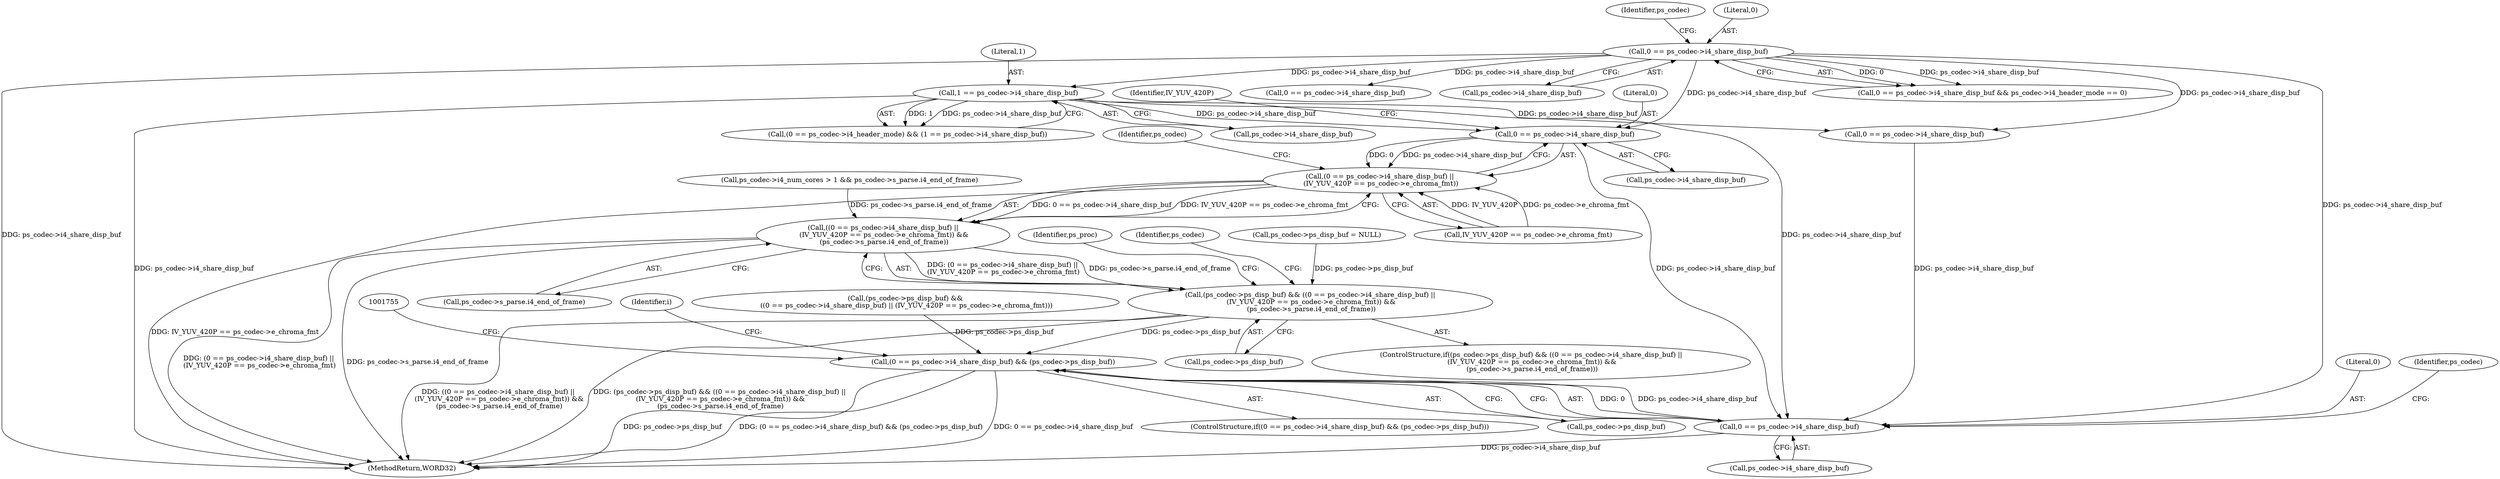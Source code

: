digraph "0_Android_87fb7909c49e6a4510ba86ace1ffc83459c7e1b9@pointer" {
"1001567" [label="(Call,0 == ps_codec->i4_share_disp_buf)"];
"1000354" [label="(Call,0 == ps_codec->i4_share_disp_buf)"];
"1000706" [label="(Call,1 == ps_codec->i4_share_disp_buf)"];
"1001566" [label="(Call,(0 == ps_codec->i4_share_disp_buf) ||\n (IV_YUV_420P == ps_codec->e_chroma_fmt))"];
"1001565" [label="(Call,((0 == ps_codec->i4_share_disp_buf) ||\n (IV_YUV_420P == ps_codec->e_chroma_fmt)) &&\n (ps_codec->s_parse.i4_end_of_frame))"];
"1001561" [label="(Call,(ps_codec->ps_disp_buf) && ((0 == ps_codec->i4_share_disp_buf) ||\n (IV_YUV_420P == ps_codec->e_chroma_fmt)) &&\n (ps_codec->s_parse.i4_end_of_frame))"];
"1001744" [label="(Call,(0 == ps_codec->i4_share_disp_buf) && (ps_codec->ps_disp_buf))"];
"1001745" [label="(Call,0 == ps_codec->i4_share_disp_buf)"];
"1000708" [label="(Call,ps_codec->i4_share_disp_buf)"];
"1001765" [label="(Identifier,i)"];
"1000354" [label="(Call,0 == ps_codec->i4_share_disp_buf)"];
"1001573" [label="(Identifier,IV_YUV_420P)"];
"1000700" [label="(Call,(0 == ps_codec->i4_header_mode) && (1 == ps_codec->i4_share_disp_buf))"];
"1000514" [label="(Call,0 == ps_codec->i4_share_disp_buf)"];
"1001585" [label="(Identifier,ps_proc)"];
"1001562" [label="(Call,ps_codec->ps_disp_buf)"];
"1001569" [label="(Call,ps_codec->i4_share_disp_buf)"];
"1001568" [label="(Literal,0)"];
"1001565" [label="(Call,((0 == ps_codec->i4_share_disp_buf) ||\n (IV_YUV_420P == ps_codec->e_chroma_fmt)) &&\n (ps_codec->s_parse.i4_end_of_frame))"];
"1001743" [label="(ControlStructure,if((0 == ps_codec->i4_share_disp_buf) && (ps_codec->ps_disp_buf)))"];
"1000707" [label="(Literal,1)"];
"1001750" [label="(Call,ps_codec->ps_disp_buf)"];
"1000356" [label="(Call,ps_codec->i4_share_disp_buf)"];
"1001747" [label="(Call,ps_codec->i4_share_disp_buf)"];
"1001287" [label="(Call,0 == ps_codec->i4_share_disp_buf)"];
"1001746" [label="(Literal,0)"];
"1001572" [label="(Call,IV_YUV_420P == ps_codec->e_chroma_fmt)"];
"1000361" [label="(Identifier,ps_codec)"];
"1001560" [label="(ControlStructure,if((ps_codec->ps_disp_buf) && ((0 == ps_codec->i4_share_disp_buf) ||\n (IV_YUV_420P == ps_codec->e_chroma_fmt)) &&\n (ps_codec->s_parse.i4_end_of_frame)))"];
"1001282" [label="(Call,(ps_codec->ps_disp_buf) &&\n ((0 == ps_codec->i4_share_disp_buf) || (IV_YUV_420P == ps_codec->e_chroma_fmt)))"];
"1001256" [label="(Call,ps_codec->i4_num_cores > 1 && ps_codec->s_parse.i4_end_of_frame)"];
"1001566" [label="(Call,(0 == ps_codec->i4_share_disp_buf) ||\n (IV_YUV_420P == ps_codec->e_chroma_fmt))"];
"1001577" [label="(Call,ps_codec->s_parse.i4_end_of_frame)"];
"1001903" [label="(MethodReturn,WORD32)"];
"1001579" [label="(Identifier,ps_codec)"];
"1001744" [label="(Call,(0 == ps_codec->i4_share_disp_buf) && (ps_codec->ps_disp_buf))"];
"1000706" [label="(Call,1 == ps_codec->i4_share_disp_buf)"];
"1000355" [label="(Literal,0)"];
"1001680" [label="(Identifier,ps_codec)"];
"1001751" [label="(Identifier,ps_codec)"];
"1000353" [label="(Call,0 == ps_codec->i4_share_disp_buf && ps_codec->i4_header_mode == 0)"];
"1001561" [label="(Call,(ps_codec->ps_disp_buf) && ((0 == ps_codec->i4_share_disp_buf) ||\n (IV_YUV_420P == ps_codec->e_chroma_fmt)) &&\n (ps_codec->s_parse.i4_end_of_frame))"];
"1001567" [label="(Call,0 == ps_codec->i4_share_disp_buf)"];
"1001745" [label="(Call,0 == ps_codec->i4_share_disp_buf)"];
"1000780" [label="(Call,ps_codec->ps_disp_buf = NULL)"];
"1001567" -> "1001566"  [label="AST: "];
"1001567" -> "1001569"  [label="CFG: "];
"1001568" -> "1001567"  [label="AST: "];
"1001569" -> "1001567"  [label="AST: "];
"1001573" -> "1001567"  [label="CFG: "];
"1001566" -> "1001567"  [label="CFG: "];
"1001567" -> "1001566"  [label="DDG: 0"];
"1001567" -> "1001566"  [label="DDG: ps_codec->i4_share_disp_buf"];
"1000354" -> "1001567"  [label="DDG: ps_codec->i4_share_disp_buf"];
"1000706" -> "1001567"  [label="DDG: ps_codec->i4_share_disp_buf"];
"1001567" -> "1001745"  [label="DDG: ps_codec->i4_share_disp_buf"];
"1000354" -> "1000353"  [label="AST: "];
"1000354" -> "1000356"  [label="CFG: "];
"1000355" -> "1000354"  [label="AST: "];
"1000356" -> "1000354"  [label="AST: "];
"1000361" -> "1000354"  [label="CFG: "];
"1000353" -> "1000354"  [label="CFG: "];
"1000354" -> "1001903"  [label="DDG: ps_codec->i4_share_disp_buf"];
"1000354" -> "1000353"  [label="DDG: 0"];
"1000354" -> "1000353"  [label="DDG: ps_codec->i4_share_disp_buf"];
"1000354" -> "1000514"  [label="DDG: ps_codec->i4_share_disp_buf"];
"1000354" -> "1000706"  [label="DDG: ps_codec->i4_share_disp_buf"];
"1000354" -> "1001287"  [label="DDG: ps_codec->i4_share_disp_buf"];
"1000354" -> "1001745"  [label="DDG: ps_codec->i4_share_disp_buf"];
"1000706" -> "1000700"  [label="AST: "];
"1000706" -> "1000708"  [label="CFG: "];
"1000707" -> "1000706"  [label="AST: "];
"1000708" -> "1000706"  [label="AST: "];
"1000700" -> "1000706"  [label="CFG: "];
"1000706" -> "1001903"  [label="DDG: ps_codec->i4_share_disp_buf"];
"1000706" -> "1000700"  [label="DDG: 1"];
"1000706" -> "1000700"  [label="DDG: ps_codec->i4_share_disp_buf"];
"1000706" -> "1001287"  [label="DDG: ps_codec->i4_share_disp_buf"];
"1000706" -> "1001745"  [label="DDG: ps_codec->i4_share_disp_buf"];
"1001566" -> "1001565"  [label="AST: "];
"1001566" -> "1001572"  [label="CFG: "];
"1001572" -> "1001566"  [label="AST: "];
"1001579" -> "1001566"  [label="CFG: "];
"1001565" -> "1001566"  [label="CFG: "];
"1001566" -> "1001903"  [label="DDG: IV_YUV_420P == ps_codec->e_chroma_fmt"];
"1001566" -> "1001565"  [label="DDG: 0 == ps_codec->i4_share_disp_buf"];
"1001566" -> "1001565"  [label="DDG: IV_YUV_420P == ps_codec->e_chroma_fmt"];
"1001572" -> "1001566"  [label="DDG: IV_YUV_420P"];
"1001572" -> "1001566"  [label="DDG: ps_codec->e_chroma_fmt"];
"1001565" -> "1001561"  [label="AST: "];
"1001565" -> "1001577"  [label="CFG: "];
"1001577" -> "1001565"  [label="AST: "];
"1001561" -> "1001565"  [label="CFG: "];
"1001565" -> "1001903"  [label="DDG: (0 == ps_codec->i4_share_disp_buf) ||\n (IV_YUV_420P == ps_codec->e_chroma_fmt)"];
"1001565" -> "1001903"  [label="DDG: ps_codec->s_parse.i4_end_of_frame"];
"1001565" -> "1001561"  [label="DDG: (0 == ps_codec->i4_share_disp_buf) ||\n (IV_YUV_420P == ps_codec->e_chroma_fmt)"];
"1001565" -> "1001561"  [label="DDG: ps_codec->s_parse.i4_end_of_frame"];
"1001256" -> "1001565"  [label="DDG: ps_codec->s_parse.i4_end_of_frame"];
"1001561" -> "1001560"  [label="AST: "];
"1001561" -> "1001562"  [label="CFG: "];
"1001562" -> "1001561"  [label="AST: "];
"1001585" -> "1001561"  [label="CFG: "];
"1001680" -> "1001561"  [label="CFG: "];
"1001561" -> "1001903"  [label="DDG: ((0 == ps_codec->i4_share_disp_buf) ||\n (IV_YUV_420P == ps_codec->e_chroma_fmt)) &&\n (ps_codec->s_parse.i4_end_of_frame)"];
"1001561" -> "1001903"  [label="DDG: (ps_codec->ps_disp_buf) && ((0 == ps_codec->i4_share_disp_buf) ||\n (IV_YUV_420P == ps_codec->e_chroma_fmt)) &&\n (ps_codec->s_parse.i4_end_of_frame)"];
"1000780" -> "1001561"  [label="DDG: ps_codec->ps_disp_buf"];
"1001561" -> "1001744"  [label="DDG: ps_codec->ps_disp_buf"];
"1001744" -> "1001743"  [label="AST: "];
"1001744" -> "1001745"  [label="CFG: "];
"1001744" -> "1001750"  [label="CFG: "];
"1001745" -> "1001744"  [label="AST: "];
"1001750" -> "1001744"  [label="AST: "];
"1001755" -> "1001744"  [label="CFG: "];
"1001765" -> "1001744"  [label="CFG: "];
"1001744" -> "1001903"  [label="DDG: ps_codec->ps_disp_buf"];
"1001744" -> "1001903"  [label="DDG: (0 == ps_codec->i4_share_disp_buf) && (ps_codec->ps_disp_buf)"];
"1001744" -> "1001903"  [label="DDG: 0 == ps_codec->i4_share_disp_buf"];
"1001745" -> "1001744"  [label="DDG: 0"];
"1001745" -> "1001744"  [label="DDG: ps_codec->i4_share_disp_buf"];
"1001282" -> "1001744"  [label="DDG: ps_codec->ps_disp_buf"];
"1001745" -> "1001747"  [label="CFG: "];
"1001746" -> "1001745"  [label="AST: "];
"1001747" -> "1001745"  [label="AST: "];
"1001751" -> "1001745"  [label="CFG: "];
"1001745" -> "1001903"  [label="DDG: ps_codec->i4_share_disp_buf"];
"1001287" -> "1001745"  [label="DDG: ps_codec->i4_share_disp_buf"];
}

